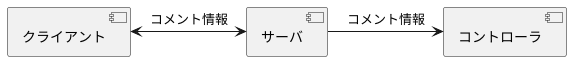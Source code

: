 @startuml 4_sendComment

component サーバ as server
component コントローラ as controller
component クライアント as client

server <-l-> client : コメント情報
server -r-> controller : コメント情報

@enduml